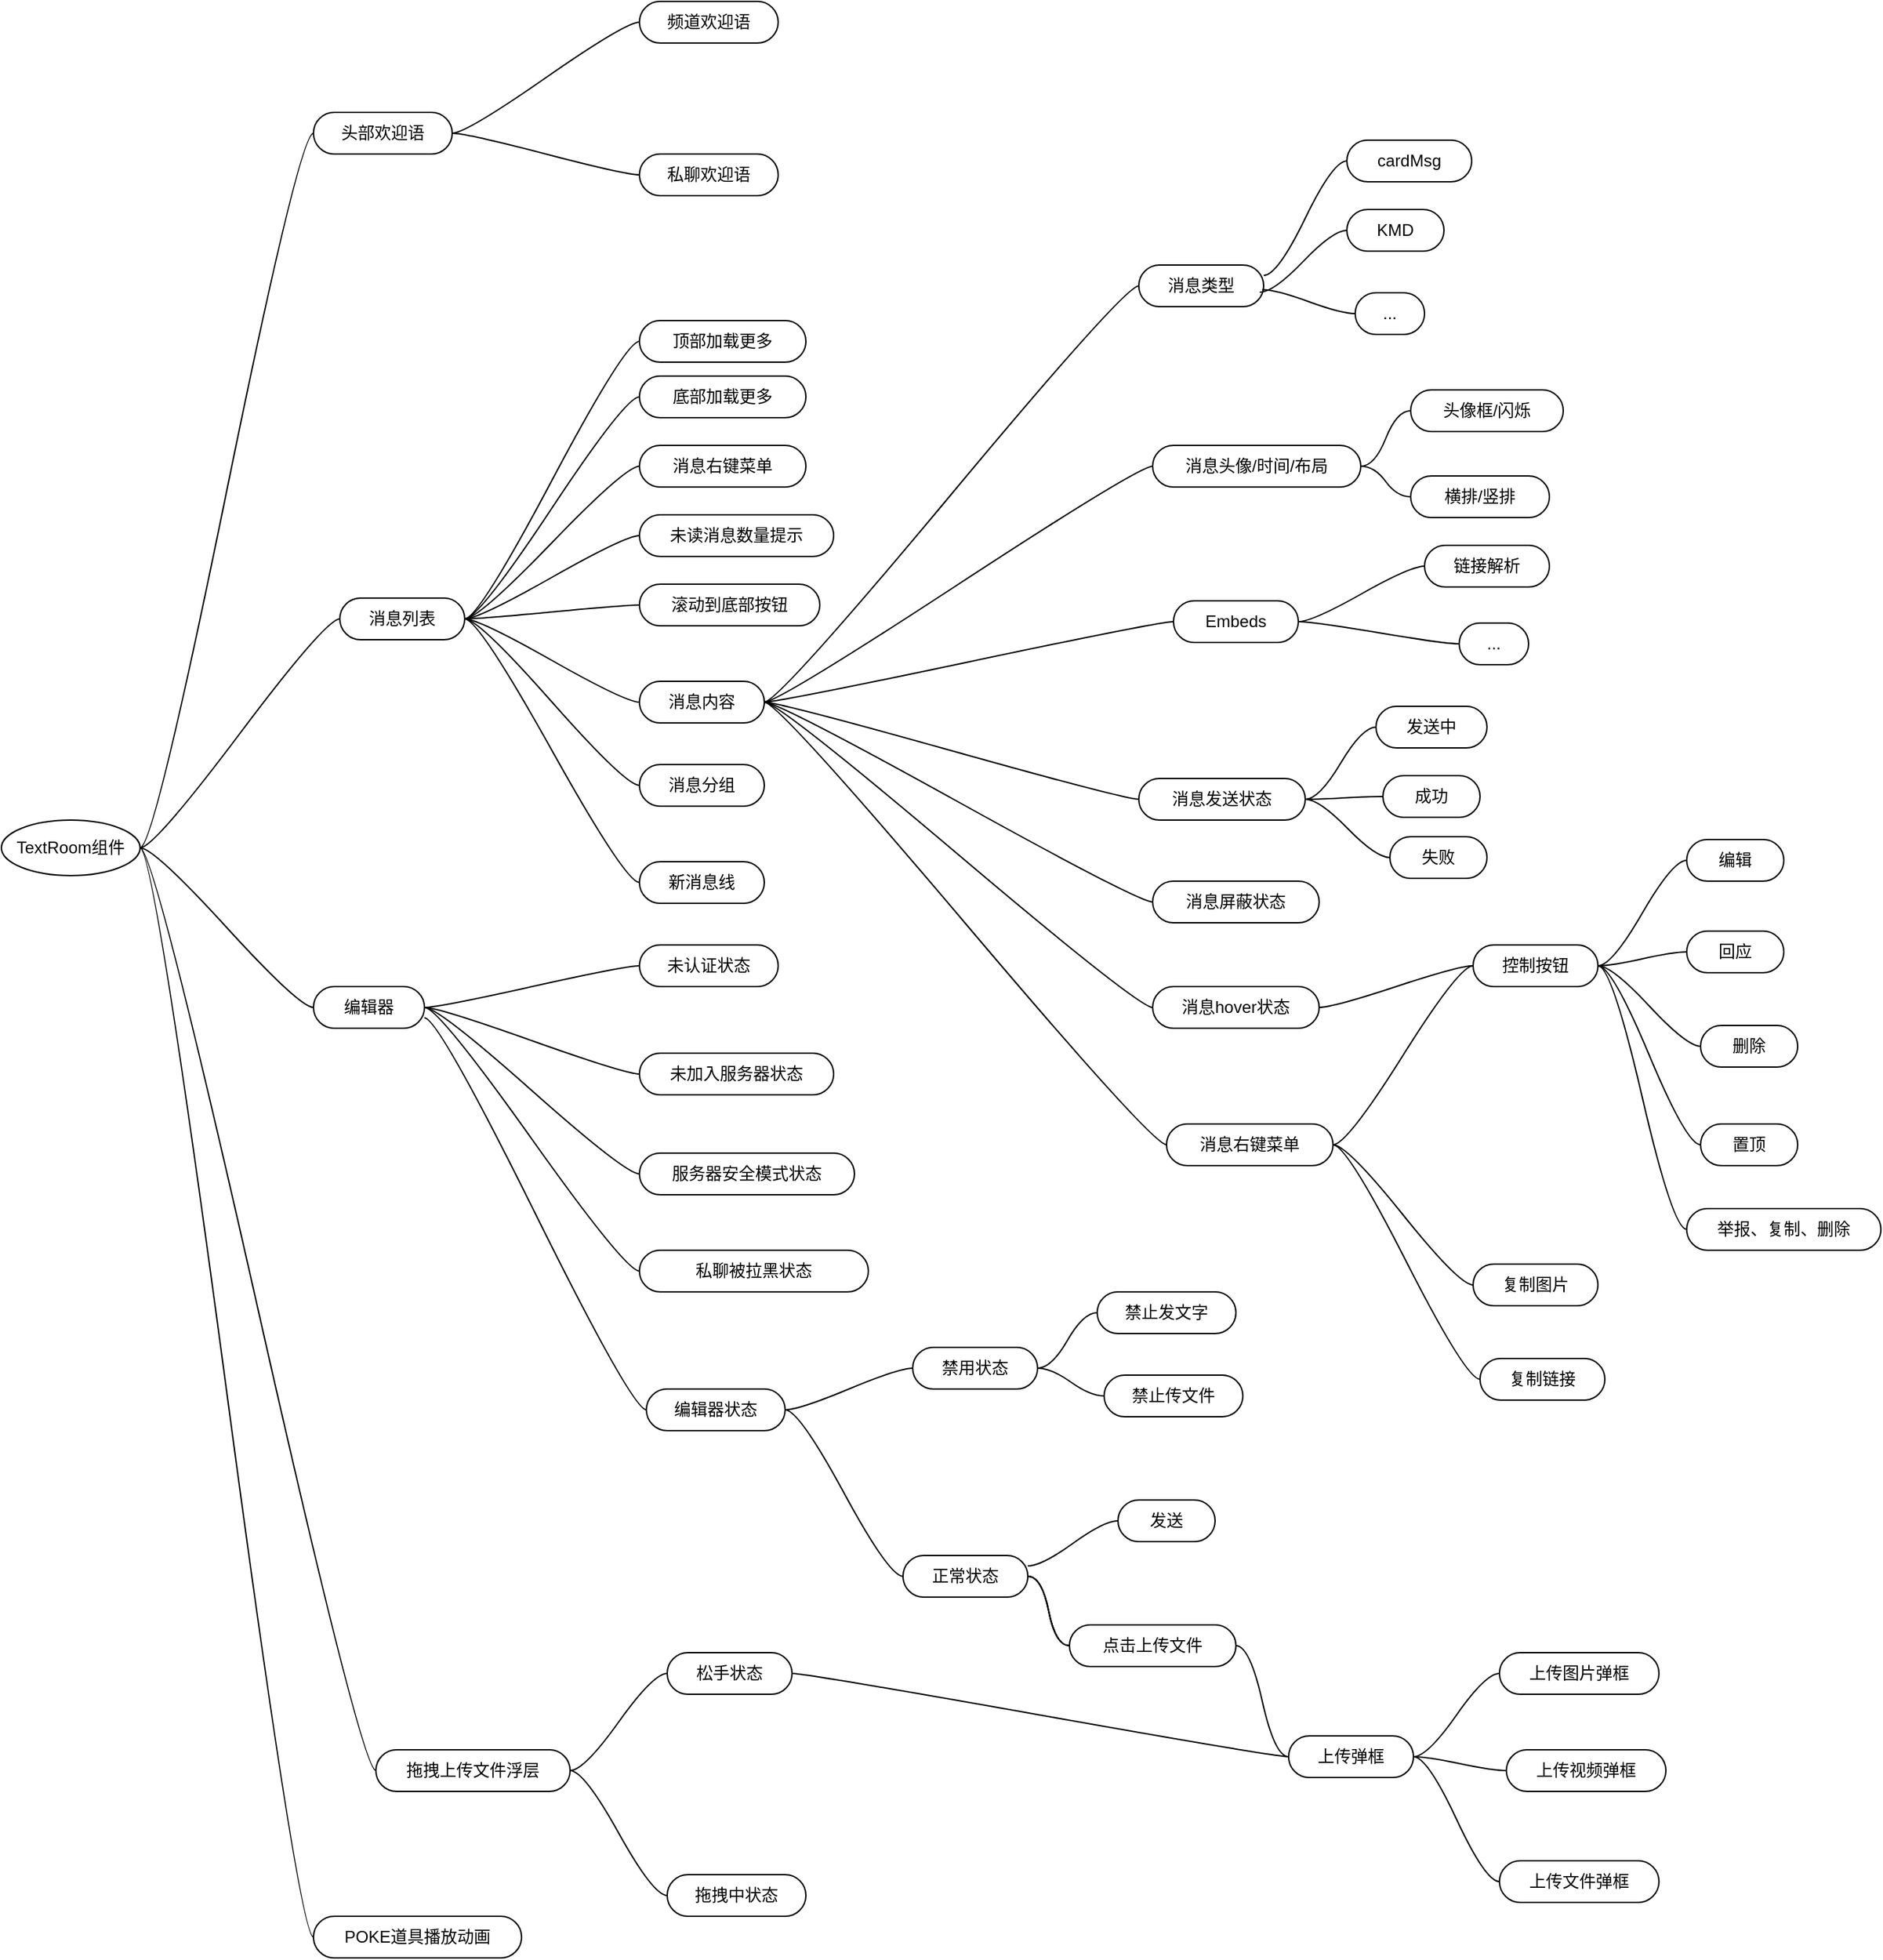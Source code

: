 <mxfile version="24.0.4" type="github">
  <diagram name="第 1 页" id="Pq2qe5ZXNrjBSunqA_Ei">
    <mxGraphModel dx="1509" dy="-384" grid="1" gridSize="10" guides="1" tooltips="1" connect="1" arrows="1" fold="1" page="1" pageScale="1" pageWidth="827" pageHeight="1169" math="0" shadow="0">
      <root>
        <mxCell id="0" />
        <mxCell id="1" parent="0" />
        <mxCell id="Wo2Illc0mPIEC3RIEZ94-1" value="TextRoom组件" style="ellipse;whiteSpace=wrap;html=1;align=center;newEdgeStyle={&quot;edgeStyle&quot;:&quot;entityRelationEdgeStyle&quot;,&quot;startArrow&quot;:&quot;none&quot;,&quot;endArrow&quot;:&quot;none&quot;,&quot;segment&quot;:10,&quot;curved&quot;:1,&quot;sourcePerimeterSpacing&quot;:0,&quot;targetPerimeterSpacing&quot;:0};treeFolding=1;treeMoving=1;" vertex="1" parent="1">
          <mxGeometry x="170" y="2730" width="100" height="40" as="geometry" />
        </mxCell>
        <mxCell id="Wo2Illc0mPIEC3RIEZ94-2" value="头部欢迎语" style="whiteSpace=wrap;html=1;rounded=1;arcSize=50;align=center;verticalAlign=middle;strokeWidth=1;autosize=1;spacing=4;treeFolding=1;treeMoving=1;newEdgeStyle={&quot;edgeStyle&quot;:&quot;entityRelationEdgeStyle&quot;,&quot;startArrow&quot;:&quot;none&quot;,&quot;endArrow&quot;:&quot;none&quot;,&quot;segment&quot;:10,&quot;curved&quot;:1,&quot;sourcePerimeterSpacing&quot;:0,&quot;targetPerimeterSpacing&quot;:0};" vertex="1" parent="1">
          <mxGeometry x="395" y="2220" width="100" height="30" as="geometry" />
        </mxCell>
        <mxCell id="Wo2Illc0mPIEC3RIEZ94-3" value="" style="edgeStyle=entityRelationEdgeStyle;startArrow=none;endArrow=none;segment=10;curved=1;sourcePerimeterSpacing=0;targetPerimeterSpacing=0;rounded=0;exitX=1;exitY=0.5;exitDx=0;exitDy=0;" edge="1" parent="1" source="Wo2Illc0mPIEC3RIEZ94-1" target="Wo2Illc0mPIEC3RIEZ94-2">
          <mxGeometry relative="1" as="geometry">
            <mxPoint x="310" y="2662" as="sourcePoint" />
          </mxGeometry>
        </mxCell>
        <mxCell id="Wo2Illc0mPIEC3RIEZ94-4" value="消息列表" style="whiteSpace=wrap;html=1;rounded=1;arcSize=50;align=center;verticalAlign=middle;strokeWidth=1;autosize=1;spacing=4;treeFolding=1;treeMoving=1;newEdgeStyle={&quot;edgeStyle&quot;:&quot;entityRelationEdgeStyle&quot;,&quot;startArrow&quot;:&quot;none&quot;,&quot;endArrow&quot;:&quot;none&quot;,&quot;segment&quot;:10,&quot;curved&quot;:1,&quot;sourcePerimeterSpacing&quot;:0,&quot;targetPerimeterSpacing&quot;:0};" vertex="1" parent="1">
          <mxGeometry x="414" y="2570" width="90" height="30" as="geometry" />
        </mxCell>
        <mxCell id="Wo2Illc0mPIEC3RIEZ94-5" value="" style="edgeStyle=entityRelationEdgeStyle;startArrow=none;endArrow=none;segment=10;curved=1;sourcePerimeterSpacing=0;targetPerimeterSpacing=0;rounded=0;exitX=1;exitY=0.5;exitDx=0;exitDy=0;" edge="1" parent="1" source="Wo2Illc0mPIEC3RIEZ94-1" target="Wo2Illc0mPIEC3RIEZ94-4">
          <mxGeometry relative="1" as="geometry">
            <mxPoint x="314" y="2740" as="sourcePoint" />
          </mxGeometry>
        </mxCell>
        <mxCell id="Wo2Illc0mPIEC3RIEZ94-6" value="编辑器" style="whiteSpace=wrap;html=1;rounded=1;arcSize=50;align=center;verticalAlign=middle;strokeWidth=1;autosize=1;spacing=4;treeFolding=1;treeMoving=1;newEdgeStyle={&quot;edgeStyle&quot;:&quot;entityRelationEdgeStyle&quot;,&quot;startArrow&quot;:&quot;none&quot;,&quot;endArrow&quot;:&quot;none&quot;,&quot;segment&quot;:10,&quot;curved&quot;:1,&quot;sourcePerimeterSpacing&quot;:0,&quot;targetPerimeterSpacing&quot;:0};" vertex="1" parent="1">
          <mxGeometry x="395" y="2850" width="80" height="30" as="geometry" />
        </mxCell>
        <mxCell id="Wo2Illc0mPIEC3RIEZ94-7" value="" style="edgeStyle=entityRelationEdgeStyle;startArrow=none;endArrow=none;segment=10;curved=1;sourcePerimeterSpacing=0;targetPerimeterSpacing=0;rounded=0;exitX=1;exitY=0.5;exitDx=0;exitDy=0;" edge="1" parent="1" source="Wo2Illc0mPIEC3RIEZ94-1" target="Wo2Illc0mPIEC3RIEZ94-6">
          <mxGeometry relative="1" as="geometry">
            <mxPoint x="334" y="2830" as="sourcePoint" />
          </mxGeometry>
        </mxCell>
        <mxCell id="Wo2Illc0mPIEC3RIEZ94-122" style="edgeStyle=entityRelationEdgeStyle;rounded=0;orthogonalLoop=1;jettySize=auto;html=1;startArrow=none;endArrow=none;segment=10;curved=1;sourcePerimeterSpacing=0;targetPerimeterSpacing=0;exitX=1;exitY=0.5;exitDx=0;exitDy=0;entryX=0;entryY=0.5;entryDx=0;entryDy=0;" edge="1" parent="1" source="Wo2Illc0mPIEC3RIEZ94-8" target="Wo2Illc0mPIEC3RIEZ94-121">
          <mxGeometry relative="1" as="geometry" />
        </mxCell>
        <mxCell id="Wo2Illc0mPIEC3RIEZ94-8" value="拖拽上传文件浮层" style="whiteSpace=wrap;html=1;rounded=1;arcSize=50;align=center;verticalAlign=middle;strokeWidth=1;autosize=1;spacing=4;treeFolding=1;treeMoving=1;newEdgeStyle={&quot;edgeStyle&quot;:&quot;entityRelationEdgeStyle&quot;,&quot;startArrow&quot;:&quot;none&quot;,&quot;endArrow&quot;:&quot;none&quot;,&quot;segment&quot;:10,&quot;curved&quot;:1,&quot;sourcePerimeterSpacing&quot;:0,&quot;targetPerimeterSpacing&quot;:0};" vertex="1" parent="1">
          <mxGeometry x="440" y="3400" width="140" height="30" as="geometry" />
        </mxCell>
        <mxCell id="Wo2Illc0mPIEC3RIEZ94-9" value="" style="edgeStyle=entityRelationEdgeStyle;startArrow=none;endArrow=none;segment=10;curved=1;sourcePerimeterSpacing=0;targetPerimeterSpacing=0;rounded=0;exitX=1;exitY=0.5;exitDx=0;exitDy=0;" edge="1" parent="1" source="Wo2Illc0mPIEC3RIEZ94-1" target="Wo2Illc0mPIEC3RIEZ94-8">
          <mxGeometry relative="1" as="geometry">
            <mxPoint x="340" y="2910" as="sourcePoint" />
          </mxGeometry>
        </mxCell>
        <mxCell id="Wo2Illc0mPIEC3RIEZ94-10" value="POKE道具播放动画" style="whiteSpace=wrap;html=1;rounded=1;arcSize=50;align=center;verticalAlign=middle;strokeWidth=1;autosize=1;spacing=4;treeFolding=1;treeMoving=1;newEdgeStyle={&quot;edgeStyle&quot;:&quot;entityRelationEdgeStyle&quot;,&quot;startArrow&quot;:&quot;none&quot;,&quot;endArrow&quot;:&quot;none&quot;,&quot;segment&quot;:10,&quot;curved&quot;:1,&quot;sourcePerimeterSpacing&quot;:0,&quot;targetPerimeterSpacing&quot;:0};" vertex="1" parent="1">
          <mxGeometry x="395" y="3520" width="150" height="30" as="geometry" />
        </mxCell>
        <mxCell id="Wo2Illc0mPIEC3RIEZ94-11" value="" style="edgeStyle=entityRelationEdgeStyle;startArrow=none;endArrow=none;segment=10;curved=1;sourcePerimeterSpacing=0;targetPerimeterSpacing=0;rounded=0;exitX=1;exitY=0.5;exitDx=0;exitDy=0;" edge="1" parent="1" source="Wo2Illc0mPIEC3RIEZ94-1" target="Wo2Illc0mPIEC3RIEZ94-10">
          <mxGeometry relative="1" as="geometry">
            <mxPoint x="314" y="2993" as="sourcePoint" />
          </mxGeometry>
        </mxCell>
        <mxCell id="Wo2Illc0mPIEC3RIEZ94-14" value="频道欢迎语" style="whiteSpace=wrap;html=1;rounded=1;arcSize=50;align=center;verticalAlign=middle;strokeWidth=1;autosize=1;spacing=4;treeFolding=1;treeMoving=1;newEdgeStyle={&quot;edgeStyle&quot;:&quot;entityRelationEdgeStyle&quot;,&quot;startArrow&quot;:&quot;none&quot;,&quot;endArrow&quot;:&quot;none&quot;,&quot;segment&quot;:10,&quot;curved&quot;:1,&quot;sourcePerimeterSpacing&quot;:0,&quot;targetPerimeterSpacing&quot;:0};" vertex="1" parent="1">
          <mxGeometry x="630" y="2140" width="100" height="30" as="geometry" />
        </mxCell>
        <mxCell id="Wo2Illc0mPIEC3RIEZ94-15" value="" style="edgeStyle=entityRelationEdgeStyle;startArrow=none;endArrow=none;segment=10;curved=1;sourcePerimeterSpacing=0;targetPerimeterSpacing=0;rounded=0;exitX=1;exitY=0.5;exitDx=0;exitDy=0;" edge="1" target="Wo2Illc0mPIEC3RIEZ94-14" parent="1" source="Wo2Illc0mPIEC3RIEZ94-2">
          <mxGeometry relative="1" as="geometry">
            <mxPoint x="480" y="2500" as="sourcePoint" />
          </mxGeometry>
        </mxCell>
        <mxCell id="Wo2Illc0mPIEC3RIEZ94-16" value="私聊欢迎语" style="whiteSpace=wrap;html=1;rounded=1;arcSize=50;align=center;verticalAlign=middle;strokeWidth=1;autosize=1;spacing=4;treeFolding=1;treeMoving=1;newEdgeStyle={&quot;edgeStyle&quot;:&quot;entityRelationEdgeStyle&quot;,&quot;startArrow&quot;:&quot;none&quot;,&quot;endArrow&quot;:&quot;none&quot;,&quot;segment&quot;:10,&quot;curved&quot;:1,&quot;sourcePerimeterSpacing&quot;:0,&quot;targetPerimeterSpacing&quot;:0};" vertex="1" parent="1">
          <mxGeometry x="630" y="2250" width="100" height="30" as="geometry" />
        </mxCell>
        <mxCell id="Wo2Illc0mPIEC3RIEZ94-17" value="" style="edgeStyle=entityRelationEdgeStyle;startArrow=none;endArrow=none;segment=10;curved=1;sourcePerimeterSpacing=0;targetPerimeterSpacing=0;rounded=0;exitX=1;exitY=0.5;exitDx=0;exitDy=0;" edge="1" target="Wo2Illc0mPIEC3RIEZ94-16" parent="1" source="Wo2Illc0mPIEC3RIEZ94-2">
          <mxGeometry relative="1" as="geometry">
            <mxPoint x="480" y="2520" as="sourcePoint" />
            <Array as="points">
              <mxPoint x="480" y="2520" />
            </Array>
          </mxGeometry>
        </mxCell>
        <mxCell id="Wo2Illc0mPIEC3RIEZ94-18" value="未认证状态" style="whiteSpace=wrap;html=1;rounded=1;arcSize=50;align=center;verticalAlign=middle;strokeWidth=1;autosize=1;spacing=4;treeFolding=1;treeMoving=1;newEdgeStyle={&quot;edgeStyle&quot;:&quot;entityRelationEdgeStyle&quot;,&quot;startArrow&quot;:&quot;none&quot;,&quot;endArrow&quot;:&quot;none&quot;,&quot;segment&quot;:10,&quot;curved&quot;:1,&quot;sourcePerimeterSpacing&quot;:0,&quot;targetPerimeterSpacing&quot;:0};" vertex="1" parent="1">
          <mxGeometry x="630" y="2820" width="100" height="30" as="geometry" />
        </mxCell>
        <mxCell id="Wo2Illc0mPIEC3RIEZ94-19" value="" style="edgeStyle=entityRelationEdgeStyle;startArrow=none;endArrow=none;segment=10;curved=1;sourcePerimeterSpacing=0;targetPerimeterSpacing=0;rounded=0;exitX=1;exitY=0.5;exitDx=0;exitDy=0;" edge="1" target="Wo2Illc0mPIEC3RIEZ94-18" parent="1" source="Wo2Illc0mPIEC3RIEZ94-6">
          <mxGeometry relative="1" as="geometry">
            <mxPoint x="490" y="2810" as="sourcePoint" />
          </mxGeometry>
        </mxCell>
        <mxCell id="Wo2Illc0mPIEC3RIEZ94-20" value="未加入服务器状态" style="whiteSpace=wrap;html=1;rounded=1;arcSize=50;align=center;verticalAlign=middle;strokeWidth=1;autosize=1;spacing=4;treeFolding=1;treeMoving=1;newEdgeStyle={&quot;edgeStyle&quot;:&quot;entityRelationEdgeStyle&quot;,&quot;startArrow&quot;:&quot;none&quot;,&quot;endArrow&quot;:&quot;none&quot;,&quot;segment&quot;:10,&quot;curved&quot;:1,&quot;sourcePerimeterSpacing&quot;:0,&quot;targetPerimeterSpacing&quot;:0};" vertex="1" parent="1">
          <mxGeometry x="630" y="2898" width="140" height="30" as="geometry" />
        </mxCell>
        <mxCell id="Wo2Illc0mPIEC3RIEZ94-21" value="" style="edgeStyle=entityRelationEdgeStyle;startArrow=none;endArrow=none;segment=10;curved=1;sourcePerimeterSpacing=0;targetPerimeterSpacing=0;rounded=0;exitX=1;exitY=0.5;exitDx=0;exitDy=0;" edge="1" target="Wo2Illc0mPIEC3RIEZ94-20" parent="1" source="Wo2Illc0mPIEC3RIEZ94-6">
          <mxGeometry relative="1" as="geometry">
            <mxPoint x="490" y="2870" as="sourcePoint" />
          </mxGeometry>
        </mxCell>
        <mxCell id="Wo2Illc0mPIEC3RIEZ94-22" value="服务器安全模式状态" style="whiteSpace=wrap;html=1;rounded=1;arcSize=50;align=center;verticalAlign=middle;strokeWidth=1;autosize=1;spacing=4;treeFolding=1;treeMoving=1;newEdgeStyle={&quot;edgeStyle&quot;:&quot;entityRelationEdgeStyle&quot;,&quot;startArrow&quot;:&quot;none&quot;,&quot;endArrow&quot;:&quot;none&quot;,&quot;segment&quot;:10,&quot;curved&quot;:1,&quot;sourcePerimeterSpacing&quot;:0,&quot;targetPerimeterSpacing&quot;:0};" vertex="1" parent="1">
          <mxGeometry x="630" y="2970" width="155" height="30" as="geometry" />
        </mxCell>
        <mxCell id="Wo2Illc0mPIEC3RIEZ94-23" value="" style="edgeStyle=entityRelationEdgeStyle;startArrow=none;endArrow=none;segment=10;curved=1;sourcePerimeterSpacing=0;targetPerimeterSpacing=0;rounded=0;exitX=1;exitY=0.5;exitDx=0;exitDy=0;" edge="1" target="Wo2Illc0mPIEC3RIEZ94-22" parent="1" source="Wo2Illc0mPIEC3RIEZ94-6">
          <mxGeometry relative="1" as="geometry">
            <mxPoint x="470" y="2900" as="sourcePoint" />
          </mxGeometry>
        </mxCell>
        <mxCell id="Wo2Illc0mPIEC3RIEZ94-24" value="私聊被拉黑状态" style="whiteSpace=wrap;html=1;rounded=1;arcSize=50;align=center;verticalAlign=middle;strokeWidth=1;autosize=1;spacing=4;treeFolding=1;treeMoving=1;newEdgeStyle={&quot;edgeStyle&quot;:&quot;entityRelationEdgeStyle&quot;,&quot;startArrow&quot;:&quot;none&quot;,&quot;endArrow&quot;:&quot;none&quot;,&quot;segment&quot;:10,&quot;curved&quot;:1,&quot;sourcePerimeterSpacing&quot;:0,&quot;targetPerimeterSpacing&quot;:0};" vertex="1" parent="1">
          <mxGeometry x="630" y="3040" width="165" height="30" as="geometry" />
        </mxCell>
        <mxCell id="Wo2Illc0mPIEC3RIEZ94-25" value="" style="edgeStyle=entityRelationEdgeStyle;startArrow=none;endArrow=none;segment=10;curved=1;sourcePerimeterSpacing=0;targetPerimeterSpacing=0;rounded=0;exitX=1;exitY=0.5;exitDx=0;exitDy=0;" edge="1" target="Wo2Illc0mPIEC3RIEZ94-24" parent="1" source="Wo2Illc0mPIEC3RIEZ94-6">
          <mxGeometry relative="1" as="geometry">
            <mxPoint x="498" y="2900" as="sourcePoint" />
          </mxGeometry>
        </mxCell>
        <mxCell id="Wo2Illc0mPIEC3RIEZ94-26" value="编辑器状态" style="whiteSpace=wrap;html=1;rounded=1;arcSize=50;align=center;verticalAlign=middle;strokeWidth=1;autosize=1;spacing=4;treeFolding=1;treeMoving=1;newEdgeStyle={&quot;edgeStyle&quot;:&quot;entityRelationEdgeStyle&quot;,&quot;startArrow&quot;:&quot;none&quot;,&quot;endArrow&quot;:&quot;none&quot;,&quot;segment&quot;:10,&quot;curved&quot;:1,&quot;sourcePerimeterSpacing&quot;:0,&quot;targetPerimeterSpacing&quot;:0};" vertex="1" parent="1">
          <mxGeometry x="635" y="3140" width="100" height="30" as="geometry" />
        </mxCell>
        <mxCell id="Wo2Illc0mPIEC3RIEZ94-27" value="" style="edgeStyle=entityRelationEdgeStyle;startArrow=none;endArrow=none;segment=10;curved=1;sourcePerimeterSpacing=0;targetPerimeterSpacing=0;rounded=0;exitX=1;exitY=0.75;exitDx=0;exitDy=0;" edge="1" target="Wo2Illc0mPIEC3RIEZ94-26" parent="1" source="Wo2Illc0mPIEC3RIEZ94-6">
          <mxGeometry relative="1" as="geometry">
            <mxPoint x="480" y="3040" as="sourcePoint" />
          </mxGeometry>
        </mxCell>
        <mxCell id="Wo2Illc0mPIEC3RIEZ94-28" value="禁止发文字" style="whiteSpace=wrap;html=1;rounded=1;arcSize=50;align=center;verticalAlign=middle;strokeWidth=1;autosize=1;spacing=4;treeFolding=1;treeMoving=1;newEdgeStyle={&quot;edgeStyle&quot;:&quot;entityRelationEdgeStyle&quot;,&quot;startArrow&quot;:&quot;none&quot;,&quot;endArrow&quot;:&quot;none&quot;,&quot;segment&quot;:10,&quot;curved&quot;:1,&quot;sourcePerimeterSpacing&quot;:0,&quot;targetPerimeterSpacing&quot;:0};" vertex="1" parent="1">
          <mxGeometry x="960" y="3070" width="100" height="30" as="geometry" />
        </mxCell>
        <mxCell id="Wo2Illc0mPIEC3RIEZ94-29" value="" style="edgeStyle=entityRelationEdgeStyle;startArrow=none;endArrow=none;segment=10;curved=1;sourcePerimeterSpacing=0;targetPerimeterSpacing=0;rounded=0;exitX=1;exitY=0.5;exitDx=0;exitDy=0;" edge="1" target="Wo2Illc0mPIEC3RIEZ94-28" parent="1" source="Wo2Illc0mPIEC3RIEZ94-63">
          <mxGeometry relative="1" as="geometry">
            <mxPoint x="670" y="3034" as="sourcePoint" />
          </mxGeometry>
        </mxCell>
        <mxCell id="Wo2Illc0mPIEC3RIEZ94-30" value="禁止传文件" style="whiteSpace=wrap;html=1;rounded=1;arcSize=50;align=center;verticalAlign=middle;strokeWidth=1;autosize=1;spacing=4;treeFolding=1;treeMoving=1;newEdgeStyle={&quot;edgeStyle&quot;:&quot;entityRelationEdgeStyle&quot;,&quot;startArrow&quot;:&quot;none&quot;,&quot;endArrow&quot;:&quot;none&quot;,&quot;segment&quot;:10,&quot;curved&quot;:1,&quot;sourcePerimeterSpacing&quot;:0,&quot;targetPerimeterSpacing&quot;:0};" vertex="1" parent="1">
          <mxGeometry x="965" y="3130" width="100" height="30" as="geometry" />
        </mxCell>
        <mxCell id="Wo2Illc0mPIEC3RIEZ94-31" value="" style="edgeStyle=entityRelationEdgeStyle;startArrow=none;endArrow=none;segment=10;curved=1;sourcePerimeterSpacing=0;targetPerimeterSpacing=0;rounded=0;exitX=1;exitY=0.5;exitDx=0;exitDy=0;" edge="1" target="Wo2Illc0mPIEC3RIEZ94-30" parent="1" source="Wo2Illc0mPIEC3RIEZ94-63">
          <mxGeometry relative="1" as="geometry">
            <mxPoint x="660" y="3090" as="sourcePoint" />
          </mxGeometry>
        </mxCell>
        <mxCell id="Wo2Illc0mPIEC3RIEZ94-32" value="顶部加载更多" style="whiteSpace=wrap;html=1;rounded=1;arcSize=50;align=center;verticalAlign=middle;strokeWidth=1;autosize=1;spacing=4;treeFolding=1;treeMoving=1;newEdgeStyle={&quot;edgeStyle&quot;:&quot;entityRelationEdgeStyle&quot;,&quot;startArrow&quot;:&quot;none&quot;,&quot;endArrow&quot;:&quot;none&quot;,&quot;segment&quot;:10,&quot;curved&quot;:1,&quot;sourcePerimeterSpacing&quot;:0,&quot;targetPerimeterSpacing&quot;:0};" vertex="1" parent="1">
          <mxGeometry x="630" y="2370" width="120" height="30" as="geometry" />
        </mxCell>
        <mxCell id="Wo2Illc0mPIEC3RIEZ94-33" value="" style="edgeStyle=entityRelationEdgeStyle;startArrow=none;endArrow=none;segment=10;curved=1;sourcePerimeterSpacing=0;targetPerimeterSpacing=0;rounded=0;exitX=1;exitY=0.5;exitDx=0;exitDy=0;" edge="1" target="Wo2Illc0mPIEC3RIEZ94-32" parent="1" source="Wo2Illc0mPIEC3RIEZ94-4">
          <mxGeometry relative="1" as="geometry">
            <mxPoint x="620" y="2450" as="sourcePoint" />
          </mxGeometry>
        </mxCell>
        <mxCell id="Wo2Illc0mPIEC3RIEZ94-34" value="底部加载更多" style="whiteSpace=wrap;html=1;rounded=1;arcSize=50;align=center;verticalAlign=middle;strokeWidth=1;autosize=1;spacing=4;treeFolding=1;treeMoving=1;newEdgeStyle={&quot;edgeStyle&quot;:&quot;entityRelationEdgeStyle&quot;,&quot;startArrow&quot;:&quot;none&quot;,&quot;endArrow&quot;:&quot;none&quot;,&quot;segment&quot;:10,&quot;curved&quot;:1,&quot;sourcePerimeterSpacing&quot;:0,&quot;targetPerimeterSpacing&quot;:0};" vertex="1" parent="1">
          <mxGeometry x="630" y="2410" width="120" height="30" as="geometry" />
        </mxCell>
        <mxCell id="Wo2Illc0mPIEC3RIEZ94-35" value="" style="edgeStyle=entityRelationEdgeStyle;startArrow=none;endArrow=none;segment=10;curved=1;sourcePerimeterSpacing=0;targetPerimeterSpacing=0;rounded=0;exitX=1;exitY=0.5;exitDx=0;exitDy=0;" edge="1" target="Wo2Illc0mPIEC3RIEZ94-34" parent="1" source="Wo2Illc0mPIEC3RIEZ94-4">
          <mxGeometry relative="1" as="geometry">
            <mxPoint x="510" y="2580" as="sourcePoint" />
          </mxGeometry>
        </mxCell>
        <mxCell id="Wo2Illc0mPIEC3RIEZ94-36" value="拖拽中状态" style="whiteSpace=wrap;html=1;rounded=1;arcSize=50;align=center;verticalAlign=middle;strokeWidth=1;autosize=1;spacing=4;treeFolding=1;treeMoving=1;newEdgeStyle={&quot;edgeStyle&quot;:&quot;entityRelationEdgeStyle&quot;,&quot;startArrow&quot;:&quot;none&quot;,&quot;endArrow&quot;:&quot;none&quot;,&quot;segment&quot;:10,&quot;curved&quot;:1,&quot;sourcePerimeterSpacing&quot;:0,&quot;targetPerimeterSpacing&quot;:0};" vertex="1" parent="1">
          <mxGeometry x="650" y="3490" width="100" height="30" as="geometry" />
        </mxCell>
        <mxCell id="Wo2Illc0mPIEC3RIEZ94-37" value="" style="edgeStyle=entityRelationEdgeStyle;startArrow=none;endArrow=none;segment=10;curved=1;sourcePerimeterSpacing=0;targetPerimeterSpacing=0;rounded=0;exitX=1;exitY=0.5;exitDx=0;exitDy=0;" edge="1" target="Wo2Illc0mPIEC3RIEZ94-36" parent="1" source="Wo2Illc0mPIEC3RIEZ94-8">
          <mxGeometry relative="1" as="geometry">
            <mxPoint x="540" y="3270" as="sourcePoint" />
          </mxGeometry>
        </mxCell>
        <mxCell id="Wo2Illc0mPIEC3RIEZ94-117" style="edgeStyle=entityRelationEdgeStyle;rounded=0;orthogonalLoop=1;jettySize=auto;html=1;startArrow=none;endArrow=none;segment=10;curved=1;sourcePerimeterSpacing=0;targetPerimeterSpacing=0;exitX=1;exitY=0.5;exitDx=0;exitDy=0;entryX=0;entryY=0.5;entryDx=0;entryDy=0;" edge="1" parent="1" source="Wo2Illc0mPIEC3RIEZ94-38" target="Wo2Illc0mPIEC3RIEZ94-114">
          <mxGeometry relative="1" as="geometry" />
        </mxCell>
        <mxCell id="Wo2Illc0mPIEC3RIEZ94-118" style="edgeStyle=entityRelationEdgeStyle;rounded=0;orthogonalLoop=1;jettySize=auto;html=1;startArrow=none;endArrow=none;segment=10;curved=1;sourcePerimeterSpacing=0;targetPerimeterSpacing=0;exitX=1;exitY=0.5;exitDx=0;exitDy=0;entryX=0;entryY=0.5;entryDx=0;entryDy=0;" edge="1" parent="1" source="Wo2Illc0mPIEC3RIEZ94-38" target="Wo2Illc0mPIEC3RIEZ94-115">
          <mxGeometry relative="1" as="geometry" />
        </mxCell>
        <mxCell id="Wo2Illc0mPIEC3RIEZ94-119" style="edgeStyle=entityRelationEdgeStyle;rounded=0;orthogonalLoop=1;jettySize=auto;html=1;startArrow=none;endArrow=none;segment=10;curved=1;sourcePerimeterSpacing=0;targetPerimeterSpacing=0;exitX=1;exitY=0.5;exitDx=0;exitDy=0;entryX=0;entryY=0.5;entryDx=0;entryDy=0;" edge="1" parent="1" source="Wo2Illc0mPIEC3RIEZ94-38" target="Wo2Illc0mPIEC3RIEZ94-116">
          <mxGeometry relative="1" as="geometry" />
        </mxCell>
        <mxCell id="Wo2Illc0mPIEC3RIEZ94-38" value="上传弹框" style="whiteSpace=wrap;html=1;rounded=1;arcSize=50;align=center;verticalAlign=middle;strokeWidth=1;autosize=1;spacing=4;treeFolding=1;treeMoving=1;newEdgeStyle={&quot;edgeStyle&quot;:&quot;entityRelationEdgeStyle&quot;,&quot;startArrow&quot;:&quot;none&quot;,&quot;endArrow&quot;:&quot;none&quot;,&quot;segment&quot;:10,&quot;curved&quot;:1,&quot;sourcePerimeterSpacing&quot;:0,&quot;targetPerimeterSpacing&quot;:0};" vertex="1" parent="1">
          <mxGeometry x="1098" y="3390" width="90" height="30" as="geometry" />
        </mxCell>
        <mxCell id="Wo2Illc0mPIEC3RIEZ94-44" value="消息右键菜单" style="whiteSpace=wrap;html=1;rounded=1;arcSize=50;align=center;verticalAlign=middle;strokeWidth=1;autosize=1;spacing=4;treeFolding=1;treeMoving=1;newEdgeStyle={&quot;edgeStyle&quot;:&quot;entityRelationEdgeStyle&quot;,&quot;startArrow&quot;:&quot;none&quot;,&quot;endArrow&quot;:&quot;none&quot;,&quot;segment&quot;:10,&quot;curved&quot;:1,&quot;sourcePerimeterSpacing&quot;:0,&quot;targetPerimeterSpacing&quot;:0};" vertex="1" parent="1">
          <mxGeometry x="630" y="2460" width="120" height="30" as="geometry" />
        </mxCell>
        <mxCell id="Wo2Illc0mPIEC3RIEZ94-45" value="" style="edgeStyle=entityRelationEdgeStyle;startArrow=none;endArrow=none;segment=10;curved=1;sourcePerimeterSpacing=0;targetPerimeterSpacing=0;rounded=0;exitX=1;exitY=0.5;exitDx=0;exitDy=0;" edge="1" target="Wo2Illc0mPIEC3RIEZ94-44" parent="1" source="Wo2Illc0mPIEC3RIEZ94-4">
          <mxGeometry relative="1" as="geometry">
            <mxPoint x="610" y="2610" as="sourcePoint" />
          </mxGeometry>
        </mxCell>
        <mxCell id="Wo2Illc0mPIEC3RIEZ94-46" value="未读消息数量提示" style="whiteSpace=wrap;html=1;rounded=1;arcSize=50;align=center;verticalAlign=middle;strokeWidth=1;autosize=1;spacing=4;treeFolding=1;treeMoving=1;newEdgeStyle={&quot;edgeStyle&quot;:&quot;entityRelationEdgeStyle&quot;,&quot;startArrow&quot;:&quot;none&quot;,&quot;endArrow&quot;:&quot;none&quot;,&quot;segment&quot;:10,&quot;curved&quot;:1,&quot;sourcePerimeterSpacing&quot;:0,&quot;targetPerimeterSpacing&quot;:0};" vertex="1" parent="1">
          <mxGeometry x="630" y="2510" width="140" height="30" as="geometry" />
        </mxCell>
        <mxCell id="Wo2Illc0mPIEC3RIEZ94-47" value="" style="edgeStyle=entityRelationEdgeStyle;startArrow=none;endArrow=none;segment=10;curved=1;sourcePerimeterSpacing=0;targetPerimeterSpacing=0;rounded=0;exitX=1;exitY=0.5;exitDx=0;exitDy=0;" edge="1" target="Wo2Illc0mPIEC3RIEZ94-46" parent="1" source="Wo2Illc0mPIEC3RIEZ94-4">
          <mxGeometry relative="1" as="geometry">
            <mxPoint x="600" y="2562" as="sourcePoint" />
          </mxGeometry>
        </mxCell>
        <mxCell id="Wo2Illc0mPIEC3RIEZ94-48" value="滚动到底部按钮" style="whiteSpace=wrap;html=1;rounded=1;arcSize=50;align=center;verticalAlign=middle;strokeWidth=1;autosize=1;spacing=4;treeFolding=1;treeMoving=1;newEdgeStyle={&quot;edgeStyle&quot;:&quot;entityRelationEdgeStyle&quot;,&quot;startArrow&quot;:&quot;none&quot;,&quot;endArrow&quot;:&quot;none&quot;,&quot;segment&quot;:10,&quot;curved&quot;:1,&quot;sourcePerimeterSpacing&quot;:0,&quot;targetPerimeterSpacing&quot;:0};" vertex="1" parent="1">
          <mxGeometry x="630" y="2560" width="130" height="30" as="geometry" />
        </mxCell>
        <mxCell id="Wo2Illc0mPIEC3RIEZ94-49" value="" style="edgeStyle=entityRelationEdgeStyle;startArrow=none;endArrow=none;segment=10;curved=1;sourcePerimeterSpacing=0;targetPerimeterSpacing=0;rounded=0;exitX=1;exitY=0.5;exitDx=0;exitDy=0;" edge="1" target="Wo2Illc0mPIEC3RIEZ94-48" parent="1" source="Wo2Illc0mPIEC3RIEZ94-4">
          <mxGeometry relative="1" as="geometry">
            <mxPoint x="610" y="2614" as="sourcePoint" />
          </mxGeometry>
        </mxCell>
        <mxCell id="Wo2Illc0mPIEC3RIEZ94-50" value="消息内容" style="whiteSpace=wrap;html=1;rounded=1;arcSize=50;align=center;verticalAlign=middle;strokeWidth=1;autosize=1;spacing=4;treeFolding=1;treeMoving=1;newEdgeStyle={&quot;edgeStyle&quot;:&quot;entityRelationEdgeStyle&quot;,&quot;startArrow&quot;:&quot;none&quot;,&quot;endArrow&quot;:&quot;none&quot;,&quot;segment&quot;:10,&quot;curved&quot;:1,&quot;sourcePerimeterSpacing&quot;:0,&quot;targetPerimeterSpacing&quot;:0};" vertex="1" parent="1">
          <mxGeometry x="630" y="2630" width="90" height="30" as="geometry" />
        </mxCell>
        <mxCell id="Wo2Illc0mPIEC3RIEZ94-51" value="" style="edgeStyle=entityRelationEdgeStyle;startArrow=none;endArrow=none;segment=10;curved=1;sourcePerimeterSpacing=0;targetPerimeterSpacing=0;rounded=0;exitX=1;exitY=0.5;exitDx=0;exitDy=0;" edge="1" target="Wo2Illc0mPIEC3RIEZ94-50" parent="1" source="Wo2Illc0mPIEC3RIEZ94-4">
          <mxGeometry relative="1" as="geometry">
            <mxPoint x="810" y="2584" as="sourcePoint" />
          </mxGeometry>
        </mxCell>
        <mxCell id="Wo2Illc0mPIEC3RIEZ94-52" value="消息头像/时间/布局" style="whiteSpace=wrap;html=1;rounded=1;arcSize=50;align=center;verticalAlign=middle;strokeWidth=1;autosize=1;spacing=4;treeFolding=1;treeMoving=1;newEdgeStyle={&quot;edgeStyle&quot;:&quot;entityRelationEdgeStyle&quot;,&quot;startArrow&quot;:&quot;none&quot;,&quot;endArrow&quot;:&quot;none&quot;,&quot;segment&quot;:10,&quot;curved&quot;:1,&quot;sourcePerimeterSpacing&quot;:0,&quot;targetPerimeterSpacing&quot;:0};" vertex="1" parent="1">
          <mxGeometry x="1000" y="2460" width="150" height="30" as="geometry" />
        </mxCell>
        <mxCell id="Wo2Illc0mPIEC3RIEZ94-53" value="" style="edgeStyle=entityRelationEdgeStyle;startArrow=none;endArrow=none;segment=10;curved=1;sourcePerimeterSpacing=0;targetPerimeterSpacing=0;rounded=0;exitX=1;exitY=0.5;exitDx=0;exitDy=0;" edge="1" target="Wo2Illc0mPIEC3RIEZ94-52" parent="1" source="Wo2Illc0mPIEC3RIEZ94-50">
          <mxGeometry relative="1" as="geometry">
            <mxPoint x="805" y="2650" as="sourcePoint" />
          </mxGeometry>
        </mxCell>
        <mxCell id="Wo2Illc0mPIEC3RIEZ94-54" value="消息hover状态" style="whiteSpace=wrap;html=1;rounded=1;arcSize=50;align=center;verticalAlign=middle;strokeWidth=1;autosize=1;spacing=4;treeFolding=1;treeMoving=1;newEdgeStyle={&quot;edgeStyle&quot;:&quot;entityRelationEdgeStyle&quot;,&quot;startArrow&quot;:&quot;none&quot;,&quot;endArrow&quot;:&quot;none&quot;,&quot;segment&quot;:10,&quot;curved&quot;:1,&quot;sourcePerimeterSpacing&quot;:0,&quot;targetPerimeterSpacing&quot;:0};" vertex="1" parent="1">
          <mxGeometry x="1000" y="2850" width="120" height="30" as="geometry" />
        </mxCell>
        <mxCell id="Wo2Illc0mPIEC3RIEZ94-55" value="" style="edgeStyle=entityRelationEdgeStyle;startArrow=none;endArrow=none;segment=10;curved=1;sourcePerimeterSpacing=0;targetPerimeterSpacing=0;rounded=0;exitX=1;exitY=0.5;exitDx=0;exitDy=0;" edge="1" target="Wo2Illc0mPIEC3RIEZ94-54" parent="1" source="Wo2Illc0mPIEC3RIEZ94-50">
          <mxGeometry relative="1" as="geometry">
            <mxPoint x="805" y="2720" as="sourcePoint" />
          </mxGeometry>
        </mxCell>
        <mxCell id="Wo2Illc0mPIEC3RIEZ94-56" value="消息分组" style="whiteSpace=wrap;html=1;rounded=1;arcSize=50;align=center;verticalAlign=middle;strokeWidth=1;autosize=1;spacing=4;treeFolding=1;treeMoving=1;newEdgeStyle={&quot;edgeStyle&quot;:&quot;entityRelationEdgeStyle&quot;,&quot;startArrow&quot;:&quot;none&quot;,&quot;endArrow&quot;:&quot;none&quot;,&quot;segment&quot;:10,&quot;curved&quot;:1,&quot;sourcePerimeterSpacing&quot;:0,&quot;targetPerimeterSpacing&quot;:0};" vertex="1" parent="1">
          <mxGeometry x="630" y="2690" width="90" height="30" as="geometry" />
        </mxCell>
        <mxCell id="Wo2Illc0mPIEC3RIEZ94-57" value="" style="edgeStyle=entityRelationEdgeStyle;startArrow=none;endArrow=none;segment=10;curved=1;sourcePerimeterSpacing=0;targetPerimeterSpacing=0;rounded=0;exitX=1;exitY=0.5;exitDx=0;exitDy=0;" edge="1" target="Wo2Illc0mPIEC3RIEZ94-56" parent="1" source="Wo2Illc0mPIEC3RIEZ94-4">
          <mxGeometry relative="1" as="geometry">
            <mxPoint x="800" y="2782" as="sourcePoint" />
          </mxGeometry>
        </mxCell>
        <mxCell id="Wo2Illc0mPIEC3RIEZ94-58" value="消息发送状态" style="whiteSpace=wrap;html=1;rounded=1;arcSize=50;align=center;verticalAlign=middle;strokeWidth=1;autosize=1;spacing=4;treeFolding=1;treeMoving=1;newEdgeStyle={&quot;edgeStyle&quot;:&quot;entityRelationEdgeStyle&quot;,&quot;startArrow&quot;:&quot;none&quot;,&quot;endArrow&quot;:&quot;none&quot;,&quot;segment&quot;:10,&quot;curved&quot;:1,&quot;sourcePerimeterSpacing&quot;:0,&quot;targetPerimeterSpacing&quot;:0};" vertex="1" parent="1">
          <mxGeometry x="990" y="2700" width="120" height="30" as="geometry" />
        </mxCell>
        <mxCell id="Wo2Illc0mPIEC3RIEZ94-59" value="" style="edgeStyle=entityRelationEdgeStyle;startArrow=none;endArrow=none;segment=10;curved=1;sourcePerimeterSpacing=0;targetPerimeterSpacing=0;rounded=0;exitX=1;exitY=0.5;exitDx=0;exitDy=0;" edge="1" target="Wo2Illc0mPIEC3RIEZ94-58" parent="1" source="Wo2Illc0mPIEC3RIEZ94-50">
          <mxGeometry relative="1" as="geometry">
            <mxPoint x="810" y="2850" as="sourcePoint" />
          </mxGeometry>
        </mxCell>
        <mxCell id="Wo2Illc0mPIEC3RIEZ94-60" value="消息屏蔽状态" style="whiteSpace=wrap;html=1;rounded=1;arcSize=50;align=center;verticalAlign=middle;strokeWidth=1;autosize=1;spacing=4;treeFolding=1;treeMoving=1;newEdgeStyle={&quot;edgeStyle&quot;:&quot;entityRelationEdgeStyle&quot;,&quot;startArrow&quot;:&quot;none&quot;,&quot;endArrow&quot;:&quot;none&quot;,&quot;segment&quot;:10,&quot;curved&quot;:1,&quot;sourcePerimeterSpacing&quot;:0,&quot;targetPerimeterSpacing&quot;:0};" vertex="1" parent="1">
          <mxGeometry x="1000" y="2774" width="120" height="30" as="geometry" />
        </mxCell>
        <mxCell id="Wo2Illc0mPIEC3RIEZ94-61" value="" style="edgeStyle=entityRelationEdgeStyle;startArrow=none;endArrow=none;segment=10;curved=1;sourcePerimeterSpacing=0;targetPerimeterSpacing=0;rounded=0;exitX=1;exitY=0.5;exitDx=0;exitDy=0;" edge="1" target="Wo2Illc0mPIEC3RIEZ94-60" parent="1" source="Wo2Illc0mPIEC3RIEZ94-50">
          <mxGeometry relative="1" as="geometry">
            <mxPoint x="805" y="2910" as="sourcePoint" />
          </mxGeometry>
        </mxCell>
        <mxCell id="Wo2Illc0mPIEC3RIEZ94-63" value="禁用状态" style="whiteSpace=wrap;html=1;rounded=1;arcSize=50;align=center;verticalAlign=middle;strokeWidth=1;autosize=1;spacing=4;treeFolding=1;treeMoving=1;newEdgeStyle={&quot;edgeStyle&quot;:&quot;entityRelationEdgeStyle&quot;,&quot;startArrow&quot;:&quot;none&quot;,&quot;endArrow&quot;:&quot;none&quot;,&quot;segment&quot;:10,&quot;curved&quot;:1,&quot;sourcePerimeterSpacing&quot;:0,&quot;targetPerimeterSpacing&quot;:0};" vertex="1" parent="1">
          <mxGeometry x="827" y="3110" width="90" height="30" as="geometry" />
        </mxCell>
        <mxCell id="Wo2Illc0mPIEC3RIEZ94-64" value="" style="edgeStyle=entityRelationEdgeStyle;startArrow=none;endArrow=none;segment=10;curved=1;sourcePerimeterSpacing=0;targetPerimeterSpacing=0;rounded=0;exitX=1;exitY=0.5;exitDx=0;exitDy=0;" edge="1" target="Wo2Illc0mPIEC3RIEZ94-63" parent="1" source="Wo2Illc0mPIEC3RIEZ94-26">
          <mxGeometry relative="1" as="geometry">
            <mxPoint x="650" y="3020" as="sourcePoint" />
          </mxGeometry>
        </mxCell>
        <mxCell id="Wo2Illc0mPIEC3RIEZ94-124" value="" style="edgeStyle=entityRelationEdgeStyle;rounded=0;orthogonalLoop=1;jettySize=auto;html=1;startArrow=none;endArrow=none;segment=10;curved=1;sourcePerimeterSpacing=0;targetPerimeterSpacing=0;" edge="1" parent="1" source="Wo2Illc0mPIEC3RIEZ94-65" target="Wo2Illc0mPIEC3RIEZ94-123">
          <mxGeometry relative="1" as="geometry" />
        </mxCell>
        <mxCell id="Wo2Illc0mPIEC3RIEZ94-128" value="" style="edgeStyle=entityRelationEdgeStyle;rounded=0;orthogonalLoop=1;jettySize=auto;html=1;startArrow=none;endArrow=none;segment=10;curved=1;sourcePerimeterSpacing=0;targetPerimeterSpacing=0;" edge="1" parent="1" source="Wo2Illc0mPIEC3RIEZ94-65" target="Wo2Illc0mPIEC3RIEZ94-123">
          <mxGeometry relative="1" as="geometry" />
        </mxCell>
        <mxCell id="Wo2Illc0mPIEC3RIEZ94-129" value="" style="edgeStyle=entityRelationEdgeStyle;rounded=0;orthogonalLoop=1;jettySize=auto;html=1;startArrow=none;endArrow=none;segment=10;curved=1;sourcePerimeterSpacing=0;targetPerimeterSpacing=0;" edge="1" parent="1" source="Wo2Illc0mPIEC3RIEZ94-65" target="Wo2Illc0mPIEC3RIEZ94-123">
          <mxGeometry relative="1" as="geometry" />
        </mxCell>
        <mxCell id="Wo2Illc0mPIEC3RIEZ94-65" value="正常状态" style="whiteSpace=wrap;html=1;rounded=1;arcSize=50;align=center;verticalAlign=middle;strokeWidth=1;autosize=1;spacing=4;treeFolding=1;treeMoving=1;newEdgeStyle={&quot;edgeStyle&quot;:&quot;entityRelationEdgeStyle&quot;,&quot;startArrow&quot;:&quot;none&quot;,&quot;endArrow&quot;:&quot;none&quot;,&quot;segment&quot;:10,&quot;curved&quot;:1,&quot;sourcePerimeterSpacing&quot;:0,&quot;targetPerimeterSpacing&quot;:0};" vertex="1" parent="1">
          <mxGeometry x="820" y="3260" width="90" height="30" as="geometry" />
        </mxCell>
        <mxCell id="Wo2Illc0mPIEC3RIEZ94-66" value="" style="edgeStyle=entityRelationEdgeStyle;startArrow=none;endArrow=none;segment=10;curved=1;sourcePerimeterSpacing=0;targetPerimeterSpacing=0;rounded=0;exitX=1;exitY=0.5;exitDx=0;exitDy=0;" edge="1" target="Wo2Illc0mPIEC3RIEZ94-65" parent="1" source="Wo2Illc0mPIEC3RIEZ94-26">
          <mxGeometry relative="1" as="geometry">
            <mxPoint x="787" y="3240" as="sourcePoint" />
          </mxGeometry>
        </mxCell>
        <mxCell id="Wo2Illc0mPIEC3RIEZ94-67" value="消息类型" style="whiteSpace=wrap;html=1;rounded=1;arcSize=50;align=center;verticalAlign=middle;strokeWidth=1;autosize=1;spacing=4;treeFolding=1;treeMoving=1;newEdgeStyle={&quot;edgeStyle&quot;:&quot;entityRelationEdgeStyle&quot;,&quot;startArrow&quot;:&quot;none&quot;,&quot;endArrow&quot;:&quot;none&quot;,&quot;segment&quot;:10,&quot;curved&quot;:1,&quot;sourcePerimeterSpacing&quot;:0,&quot;targetPerimeterSpacing&quot;:0};" vertex="1" parent="1">
          <mxGeometry x="990" y="2330" width="90" height="30" as="geometry" />
        </mxCell>
        <mxCell id="Wo2Illc0mPIEC3RIEZ94-68" value="" style="edgeStyle=entityRelationEdgeStyle;startArrow=none;endArrow=none;segment=10;curved=1;sourcePerimeterSpacing=0;targetPerimeterSpacing=0;rounded=0;exitX=1;exitY=0.5;exitDx=0;exitDy=0;" edge="1" target="Wo2Illc0mPIEC3RIEZ94-67" parent="1" source="Wo2Illc0mPIEC3RIEZ94-50">
          <mxGeometry relative="1" as="geometry">
            <mxPoint x="1200" y="2540" as="sourcePoint" />
          </mxGeometry>
        </mxCell>
        <mxCell id="Wo2Illc0mPIEC3RIEZ94-69" value="cardMsg" style="whiteSpace=wrap;html=1;rounded=1;arcSize=50;align=center;verticalAlign=middle;strokeWidth=1;autosize=1;spacing=4;treeFolding=1;treeMoving=1;newEdgeStyle={&quot;edgeStyle&quot;:&quot;entityRelationEdgeStyle&quot;,&quot;startArrow&quot;:&quot;none&quot;,&quot;endArrow&quot;:&quot;none&quot;,&quot;segment&quot;:10,&quot;curved&quot;:1,&quot;sourcePerimeterSpacing&quot;:0,&quot;targetPerimeterSpacing&quot;:0};" vertex="1" parent="1">
          <mxGeometry x="1140" y="2240" width="90" height="30" as="geometry" />
        </mxCell>
        <mxCell id="Wo2Illc0mPIEC3RIEZ94-70" value="" style="edgeStyle=entityRelationEdgeStyle;startArrow=none;endArrow=none;segment=10;curved=1;sourcePerimeterSpacing=0;targetPerimeterSpacing=0;rounded=0;exitX=1;exitY=0.25;exitDx=0;exitDy=0;" edge="1" target="Wo2Illc0mPIEC3RIEZ94-69" parent="1" source="Wo2Illc0mPIEC3RIEZ94-67">
          <mxGeometry relative="1" as="geometry">
            <mxPoint x="1205" y="2586" as="sourcePoint" />
          </mxGeometry>
        </mxCell>
        <mxCell id="Wo2Illc0mPIEC3RIEZ94-73" value="头像框/闪烁" style="whiteSpace=wrap;html=1;rounded=1;arcSize=50;align=center;verticalAlign=middle;strokeWidth=1;autosize=1;spacing=4;treeFolding=1;treeMoving=1;newEdgeStyle={&quot;edgeStyle&quot;:&quot;entityRelationEdgeStyle&quot;,&quot;startArrow&quot;:&quot;none&quot;,&quot;endArrow&quot;:&quot;none&quot;,&quot;segment&quot;:10,&quot;curved&quot;:1,&quot;sourcePerimeterSpacing&quot;:0,&quot;targetPerimeterSpacing&quot;:0};" vertex="1" parent="1">
          <mxGeometry x="1186" y="2420" width="110" height="30" as="geometry" />
        </mxCell>
        <mxCell id="Wo2Illc0mPIEC3RIEZ94-74" value="" style="edgeStyle=entityRelationEdgeStyle;startArrow=none;endArrow=none;segment=10;curved=1;sourcePerimeterSpacing=0;targetPerimeterSpacing=0;rounded=0;exitX=1;exitY=0.5;exitDx=0;exitDy=0;" edge="1" target="Wo2Illc0mPIEC3RIEZ94-73" parent="1" source="Wo2Illc0mPIEC3RIEZ94-52">
          <mxGeometry relative="1" as="geometry">
            <mxPoint x="930" y="2780" as="sourcePoint" />
          </mxGeometry>
        </mxCell>
        <mxCell id="Wo2Illc0mPIEC3RIEZ94-75" value="新消息线" style="whiteSpace=wrap;html=1;rounded=1;arcSize=50;align=center;verticalAlign=middle;strokeWidth=1;autosize=1;spacing=4;treeFolding=1;treeMoving=1;newEdgeStyle={&quot;edgeStyle&quot;:&quot;entityRelationEdgeStyle&quot;,&quot;startArrow&quot;:&quot;none&quot;,&quot;endArrow&quot;:&quot;none&quot;,&quot;segment&quot;:10,&quot;curved&quot;:1,&quot;sourcePerimeterSpacing&quot;:0,&quot;targetPerimeterSpacing&quot;:0};" vertex="1" parent="1">
          <mxGeometry x="630" y="2760" width="90" height="30" as="geometry" />
        </mxCell>
        <mxCell id="Wo2Illc0mPIEC3RIEZ94-76" value="" style="edgeStyle=entityRelationEdgeStyle;startArrow=none;endArrow=none;segment=10;curved=1;sourcePerimeterSpacing=0;targetPerimeterSpacing=0;rounded=0;exitX=1;exitY=0.5;exitDx=0;exitDy=0;" edge="1" target="Wo2Illc0mPIEC3RIEZ94-75" parent="1" source="Wo2Illc0mPIEC3RIEZ94-4">
          <mxGeometry relative="1" as="geometry">
            <mxPoint x="915" y="2680" as="sourcePoint" />
          </mxGeometry>
        </mxCell>
        <mxCell id="Wo2Illc0mPIEC3RIEZ94-78" style="edgeStyle=entityRelationEdgeStyle;rounded=0;orthogonalLoop=1;jettySize=auto;html=1;startArrow=none;endArrow=none;segment=10;curved=1;sourcePerimeterSpacing=0;targetPerimeterSpacing=0;exitX=0;exitY=0.5;exitDx=0;exitDy=0;entryX=0.969;entryY=0.654;entryDx=0;entryDy=0;entryPerimeter=0;" edge="1" parent="1" source="Wo2Illc0mPIEC3RIEZ94-77" target="Wo2Illc0mPIEC3RIEZ94-67">
          <mxGeometry relative="1" as="geometry" />
        </mxCell>
        <mxCell id="Wo2Illc0mPIEC3RIEZ94-77" value="KMD" style="whiteSpace=wrap;html=1;rounded=1;arcSize=50;align=center;verticalAlign=middle;strokeWidth=1;autosize=1;spacing=4;treeFolding=1;treeMoving=1;newEdgeStyle={&quot;edgeStyle&quot;:&quot;entityRelationEdgeStyle&quot;,&quot;startArrow&quot;:&quot;none&quot;,&quot;endArrow&quot;:&quot;none&quot;,&quot;segment&quot;:10,&quot;curved&quot;:1,&quot;sourcePerimeterSpacing&quot;:0,&quot;targetPerimeterSpacing&quot;:0};" vertex="1" parent="1">
          <mxGeometry x="1140" y="2290" width="70" height="30" as="geometry" />
        </mxCell>
        <mxCell id="Wo2Illc0mPIEC3RIEZ94-80" style="edgeStyle=entityRelationEdgeStyle;rounded=0;orthogonalLoop=1;jettySize=auto;html=1;startArrow=none;endArrow=none;segment=10;curved=1;sourcePerimeterSpacing=0;targetPerimeterSpacing=0;entryX=0.988;entryY=0.592;entryDx=0;entryDy=0;entryPerimeter=0;" edge="1" parent="1" source="Wo2Illc0mPIEC3RIEZ94-79" target="Wo2Illc0mPIEC3RIEZ94-67">
          <mxGeometry relative="1" as="geometry" />
        </mxCell>
        <mxCell id="Wo2Illc0mPIEC3RIEZ94-79" value="..." style="whiteSpace=wrap;html=1;rounded=1;arcSize=50;align=center;verticalAlign=middle;strokeWidth=1;autosize=1;spacing=4;treeFolding=1;treeMoving=1;newEdgeStyle={&quot;edgeStyle&quot;:&quot;entityRelationEdgeStyle&quot;,&quot;startArrow&quot;:&quot;none&quot;,&quot;endArrow&quot;:&quot;none&quot;,&quot;segment&quot;:10,&quot;curved&quot;:1,&quot;sourcePerimeterSpacing&quot;:0,&quot;targetPerimeterSpacing&quot;:0};" vertex="1" parent="1">
          <mxGeometry x="1146" y="2350" width="50" height="30" as="geometry" />
        </mxCell>
        <mxCell id="Wo2Illc0mPIEC3RIEZ94-81" value="发送中" style="whiteSpace=wrap;html=1;rounded=1;arcSize=50;align=center;verticalAlign=middle;strokeWidth=1;autosize=1;spacing=4;treeFolding=1;treeMoving=1;newEdgeStyle={&quot;edgeStyle&quot;:&quot;entityRelationEdgeStyle&quot;,&quot;startArrow&quot;:&quot;none&quot;,&quot;endArrow&quot;:&quot;none&quot;,&quot;segment&quot;:10,&quot;curved&quot;:1,&quot;sourcePerimeterSpacing&quot;:0,&quot;targetPerimeterSpacing&quot;:0};" vertex="1" parent="1">
          <mxGeometry x="1161" y="2648" width="80" height="30" as="geometry" />
        </mxCell>
        <mxCell id="Wo2Illc0mPIEC3RIEZ94-82" value="" style="edgeStyle=entityRelationEdgeStyle;startArrow=none;endArrow=none;segment=10;curved=1;sourcePerimeterSpacing=0;targetPerimeterSpacing=0;rounded=0;exitX=1;exitY=0.5;exitDx=0;exitDy=0;" edge="1" target="Wo2Illc0mPIEC3RIEZ94-81" parent="1" source="Wo2Illc0mPIEC3RIEZ94-58">
          <mxGeometry relative="1" as="geometry">
            <mxPoint x="1121" y="2690" as="sourcePoint" />
          </mxGeometry>
        </mxCell>
        <mxCell id="Wo2Illc0mPIEC3RIEZ94-83" value="成功" style="whiteSpace=wrap;html=1;rounded=1;arcSize=50;align=center;verticalAlign=middle;strokeWidth=1;autosize=1;spacing=4;treeFolding=1;treeMoving=1;newEdgeStyle={&quot;edgeStyle&quot;:&quot;entityRelationEdgeStyle&quot;,&quot;startArrow&quot;:&quot;none&quot;,&quot;endArrow&quot;:&quot;none&quot;,&quot;segment&quot;:10,&quot;curved&quot;:1,&quot;sourcePerimeterSpacing&quot;:0,&quot;targetPerimeterSpacing&quot;:0};" vertex="1" parent="1">
          <mxGeometry x="1166" y="2698" width="70" height="30" as="geometry" />
        </mxCell>
        <mxCell id="Wo2Illc0mPIEC3RIEZ94-84" value="" style="edgeStyle=entityRelationEdgeStyle;startArrow=none;endArrow=none;segment=10;curved=1;sourcePerimeterSpacing=0;targetPerimeterSpacing=0;rounded=0;exitX=1;exitY=0.5;exitDx=0;exitDy=0;" edge="1" target="Wo2Illc0mPIEC3RIEZ94-83" parent="1" source="Wo2Illc0mPIEC3RIEZ94-58">
          <mxGeometry relative="1" as="geometry">
            <mxPoint x="1121" y="2740" as="sourcePoint" />
          </mxGeometry>
        </mxCell>
        <mxCell id="Wo2Illc0mPIEC3RIEZ94-85" value="失败" style="whiteSpace=wrap;html=1;rounded=1;arcSize=50;align=center;verticalAlign=middle;strokeWidth=1;autosize=1;spacing=4;treeFolding=1;treeMoving=1;newEdgeStyle={&quot;edgeStyle&quot;:&quot;entityRelationEdgeStyle&quot;,&quot;startArrow&quot;:&quot;none&quot;,&quot;endArrow&quot;:&quot;none&quot;,&quot;segment&quot;:10,&quot;curved&quot;:1,&quot;sourcePerimeterSpacing&quot;:0,&quot;targetPerimeterSpacing&quot;:0};" vertex="1" parent="1">
          <mxGeometry x="1171" y="2742" width="70" height="30" as="geometry" />
        </mxCell>
        <mxCell id="Wo2Illc0mPIEC3RIEZ94-86" value="" style="edgeStyle=entityRelationEdgeStyle;startArrow=none;endArrow=none;segment=10;curved=1;sourcePerimeterSpacing=0;targetPerimeterSpacing=0;rounded=0;exitX=1;exitY=0.5;exitDx=0;exitDy=0;" edge="1" target="Wo2Illc0mPIEC3RIEZ94-85" parent="1" source="Wo2Illc0mPIEC3RIEZ94-58">
          <mxGeometry relative="1" as="geometry">
            <mxPoint x="1126" y="2784" as="sourcePoint" />
          </mxGeometry>
        </mxCell>
        <mxCell id="Wo2Illc0mPIEC3RIEZ94-87" value="控制按钮" style="whiteSpace=wrap;html=1;rounded=1;arcSize=50;align=center;verticalAlign=middle;strokeWidth=1;autosize=1;spacing=4;treeFolding=1;treeMoving=1;newEdgeStyle={&quot;edgeStyle&quot;:&quot;entityRelationEdgeStyle&quot;,&quot;startArrow&quot;:&quot;none&quot;,&quot;endArrow&quot;:&quot;none&quot;,&quot;segment&quot;:10,&quot;curved&quot;:1,&quot;sourcePerimeterSpacing&quot;:0,&quot;targetPerimeterSpacing&quot;:0};" vertex="1" parent="1">
          <mxGeometry x="1231" y="2820" width="90" height="30" as="geometry" />
        </mxCell>
        <mxCell id="Wo2Illc0mPIEC3RIEZ94-88" value="" style="edgeStyle=entityRelationEdgeStyle;startArrow=none;endArrow=none;segment=10;curved=1;sourcePerimeterSpacing=0;targetPerimeterSpacing=0;rounded=0;exitX=1;exitY=0.5;exitDx=0;exitDy=0;" edge="1" target="Wo2Illc0mPIEC3RIEZ94-87" parent="1" source="Wo2Illc0mPIEC3RIEZ94-54">
          <mxGeometry relative="1" as="geometry">
            <mxPoint x="1176" y="2862" as="sourcePoint" />
          </mxGeometry>
        </mxCell>
        <mxCell id="Wo2Illc0mPIEC3RIEZ94-89" value="编辑" style="whiteSpace=wrap;html=1;rounded=1;arcSize=50;align=center;verticalAlign=middle;strokeWidth=1;autosize=1;spacing=4;treeFolding=1;treeMoving=1;newEdgeStyle={&quot;edgeStyle&quot;:&quot;entityRelationEdgeStyle&quot;,&quot;startArrow&quot;:&quot;none&quot;,&quot;endArrow&quot;:&quot;none&quot;,&quot;segment&quot;:10,&quot;curved&quot;:1,&quot;sourcePerimeterSpacing&quot;:0,&quot;targetPerimeterSpacing&quot;:0};" vertex="1" parent="1">
          <mxGeometry x="1385" y="2744" width="70" height="30" as="geometry" />
        </mxCell>
        <mxCell id="Wo2Illc0mPIEC3RIEZ94-90" value="" style="edgeStyle=entityRelationEdgeStyle;startArrow=none;endArrow=none;segment=10;curved=1;sourcePerimeterSpacing=0;targetPerimeterSpacing=0;rounded=0;exitX=1;exitY=0.5;exitDx=0;exitDy=0;" edge="1" target="Wo2Illc0mPIEC3RIEZ94-89" parent="1" source="Wo2Illc0mPIEC3RIEZ94-87">
          <mxGeometry relative="1" as="geometry">
            <mxPoint x="1340" y="2786" as="sourcePoint" />
          </mxGeometry>
        </mxCell>
        <mxCell id="Wo2Illc0mPIEC3RIEZ94-107" style="edgeStyle=entityRelationEdgeStyle;rounded=0;orthogonalLoop=1;jettySize=auto;html=1;startArrow=none;endArrow=none;segment=10;curved=1;sourcePerimeterSpacing=0;targetPerimeterSpacing=0;exitX=1;exitY=0.5;exitDx=0;exitDy=0;entryX=0;entryY=0.5;entryDx=0;entryDy=0;" edge="1" parent="1" source="Wo2Illc0mPIEC3RIEZ94-91" target="Wo2Illc0mPIEC3RIEZ94-87">
          <mxGeometry relative="1" as="geometry" />
        </mxCell>
        <mxCell id="Wo2Illc0mPIEC3RIEZ94-91" value="消息右键菜单" style="whiteSpace=wrap;html=1;rounded=1;arcSize=50;align=center;verticalAlign=middle;strokeWidth=1;autosize=1;spacing=4;treeFolding=1;treeMoving=1;newEdgeStyle={&quot;edgeStyle&quot;:&quot;entityRelationEdgeStyle&quot;,&quot;startArrow&quot;:&quot;none&quot;,&quot;endArrow&quot;:&quot;none&quot;,&quot;segment&quot;:10,&quot;curved&quot;:1,&quot;sourcePerimeterSpacing&quot;:0,&quot;targetPerimeterSpacing&quot;:0};" vertex="1" parent="1">
          <mxGeometry x="1010" y="2949" width="120" height="30" as="geometry" />
        </mxCell>
        <mxCell id="Wo2Illc0mPIEC3RIEZ94-92" value="" style="edgeStyle=entityRelationEdgeStyle;startArrow=none;endArrow=none;segment=10;curved=1;sourcePerimeterSpacing=0;targetPerimeterSpacing=0;rounded=0;exitX=1;exitY=0.5;exitDx=0;exitDy=0;" edge="1" target="Wo2Illc0mPIEC3RIEZ94-91" parent="1" source="Wo2Illc0mPIEC3RIEZ94-50">
          <mxGeometry relative="1" as="geometry">
            <mxPoint x="970" y="2963" as="sourcePoint" />
          </mxGeometry>
        </mxCell>
        <mxCell id="Wo2Illc0mPIEC3RIEZ94-94" style="edgeStyle=entityRelationEdgeStyle;rounded=0;orthogonalLoop=1;jettySize=auto;html=1;startArrow=none;endArrow=none;segment=10;curved=1;sourcePerimeterSpacing=0;targetPerimeterSpacing=0;exitX=0;exitY=0.5;exitDx=0;exitDy=0;entryX=1;entryY=0.5;entryDx=0;entryDy=0;" edge="1" parent="1" source="Wo2Illc0mPIEC3RIEZ94-93" target="Wo2Illc0mPIEC3RIEZ94-87">
          <mxGeometry relative="1" as="geometry" />
        </mxCell>
        <mxCell id="Wo2Illc0mPIEC3RIEZ94-93" value="回应" style="whiteSpace=wrap;html=1;rounded=1;arcSize=50;align=center;verticalAlign=middle;strokeWidth=1;autosize=1;spacing=4;treeFolding=1;treeMoving=1;newEdgeStyle={&quot;edgeStyle&quot;:&quot;entityRelationEdgeStyle&quot;,&quot;startArrow&quot;:&quot;none&quot;,&quot;endArrow&quot;:&quot;none&quot;,&quot;segment&quot;:10,&quot;curved&quot;:1,&quot;sourcePerimeterSpacing&quot;:0,&quot;targetPerimeterSpacing&quot;:0};" vertex="1" parent="1">
          <mxGeometry x="1385" y="2810" width="70" height="30" as="geometry" />
        </mxCell>
        <mxCell id="Wo2Illc0mPIEC3RIEZ94-95" value="删除" style="whiteSpace=wrap;html=1;rounded=1;arcSize=50;align=center;verticalAlign=middle;strokeWidth=1;autosize=1;spacing=4;treeFolding=1;treeMoving=1;newEdgeStyle={&quot;edgeStyle&quot;:&quot;entityRelationEdgeStyle&quot;,&quot;startArrow&quot;:&quot;none&quot;,&quot;endArrow&quot;:&quot;none&quot;,&quot;segment&quot;:10,&quot;curved&quot;:1,&quot;sourcePerimeterSpacing&quot;:0,&quot;targetPerimeterSpacing&quot;:0};" vertex="1" parent="1">
          <mxGeometry x="1395" y="2878" width="70" height="30" as="geometry" />
        </mxCell>
        <mxCell id="Wo2Illc0mPIEC3RIEZ94-96" value="" style="edgeStyle=entityRelationEdgeStyle;startArrow=none;endArrow=none;segment=10;curved=1;sourcePerimeterSpacing=0;targetPerimeterSpacing=0;rounded=0;exitX=1;exitY=0.5;exitDx=0;exitDy=0;" edge="1" target="Wo2Illc0mPIEC3RIEZ94-95" parent="1" source="Wo2Illc0mPIEC3RIEZ94-87">
          <mxGeometry relative="1" as="geometry">
            <mxPoint x="1350" y="2920" as="sourcePoint" />
          </mxGeometry>
        </mxCell>
        <mxCell id="Wo2Illc0mPIEC3RIEZ94-97" value="置顶" style="whiteSpace=wrap;html=1;rounded=1;arcSize=50;align=center;verticalAlign=middle;strokeWidth=1;autosize=1;spacing=4;treeFolding=1;treeMoving=1;newEdgeStyle={&quot;edgeStyle&quot;:&quot;entityRelationEdgeStyle&quot;,&quot;startArrow&quot;:&quot;none&quot;,&quot;endArrow&quot;:&quot;none&quot;,&quot;segment&quot;:10,&quot;curved&quot;:1,&quot;sourcePerimeterSpacing&quot;:0,&quot;targetPerimeterSpacing&quot;:0};" vertex="1" parent="1">
          <mxGeometry x="1395" y="2949" width="70" height="30" as="geometry" />
        </mxCell>
        <mxCell id="Wo2Illc0mPIEC3RIEZ94-98" value="" style="edgeStyle=entityRelationEdgeStyle;startArrow=none;endArrow=none;segment=10;curved=1;sourcePerimeterSpacing=0;targetPerimeterSpacing=0;rounded=0;exitX=1;exitY=0.5;exitDx=0;exitDy=0;" edge="1" target="Wo2Illc0mPIEC3RIEZ94-97" parent="1" source="Wo2Illc0mPIEC3RIEZ94-87">
          <mxGeometry relative="1" as="geometry">
            <mxPoint x="1360" y="2991" as="sourcePoint" />
          </mxGeometry>
        </mxCell>
        <mxCell id="Wo2Illc0mPIEC3RIEZ94-99" value="Embeds" style="whiteSpace=wrap;html=1;rounded=1;arcSize=50;align=center;verticalAlign=middle;strokeWidth=1;autosize=1;spacing=4;treeFolding=1;treeMoving=1;newEdgeStyle={&quot;edgeStyle&quot;:&quot;entityRelationEdgeStyle&quot;,&quot;startArrow&quot;:&quot;none&quot;,&quot;endArrow&quot;:&quot;none&quot;,&quot;segment&quot;:10,&quot;curved&quot;:1,&quot;sourcePerimeterSpacing&quot;:0,&quot;targetPerimeterSpacing&quot;:0};" vertex="1" parent="1">
          <mxGeometry x="1015" y="2572" width="90" height="30" as="geometry" />
        </mxCell>
        <mxCell id="Wo2Illc0mPIEC3RIEZ94-100" value="" style="edgeStyle=entityRelationEdgeStyle;startArrow=none;endArrow=none;segment=10;curved=1;sourcePerimeterSpacing=0;targetPerimeterSpacing=0;rounded=0;exitX=1;exitY=0.5;exitDx=0;exitDy=0;" edge="1" target="Wo2Illc0mPIEC3RIEZ94-99" parent="1" source="Wo2Illc0mPIEC3RIEZ94-50">
          <mxGeometry relative="1" as="geometry">
            <mxPoint x="980" y="2614" as="sourcePoint" />
          </mxGeometry>
        </mxCell>
        <mxCell id="Wo2Illc0mPIEC3RIEZ94-101" value="链接解析" style="whiteSpace=wrap;html=1;rounded=1;arcSize=50;align=center;verticalAlign=middle;strokeWidth=1;autosize=1;spacing=4;treeFolding=1;treeMoving=1;newEdgeStyle={&quot;edgeStyle&quot;:&quot;entityRelationEdgeStyle&quot;,&quot;startArrow&quot;:&quot;none&quot;,&quot;endArrow&quot;:&quot;none&quot;,&quot;segment&quot;:10,&quot;curved&quot;:1,&quot;sourcePerimeterSpacing&quot;:0,&quot;targetPerimeterSpacing&quot;:0};" vertex="1" parent="1">
          <mxGeometry x="1196" y="2532" width="90" height="30" as="geometry" />
        </mxCell>
        <mxCell id="Wo2Illc0mPIEC3RIEZ94-102" value="" style="edgeStyle=entityRelationEdgeStyle;startArrow=none;endArrow=none;segment=10;curved=1;sourcePerimeterSpacing=0;targetPerimeterSpacing=0;rounded=0;exitX=1;exitY=0.5;exitDx=0;exitDy=0;" edge="1" target="Wo2Illc0mPIEC3RIEZ94-101" parent="1" source="Wo2Illc0mPIEC3RIEZ94-99">
          <mxGeometry relative="1" as="geometry">
            <mxPoint x="1161" y="2574" as="sourcePoint" />
          </mxGeometry>
        </mxCell>
        <mxCell id="Wo2Illc0mPIEC3RIEZ94-103" value="..." style="whiteSpace=wrap;html=1;rounded=1;arcSize=50;align=center;verticalAlign=middle;strokeWidth=1;autosize=1;spacing=4;treeFolding=1;treeMoving=1;newEdgeStyle={&quot;edgeStyle&quot;:&quot;entityRelationEdgeStyle&quot;,&quot;startArrow&quot;:&quot;none&quot;,&quot;endArrow&quot;:&quot;none&quot;,&quot;segment&quot;:10,&quot;curved&quot;:1,&quot;sourcePerimeterSpacing&quot;:0,&quot;targetPerimeterSpacing&quot;:0};" vertex="1" parent="1">
          <mxGeometry x="1221" y="2588" width="50" height="30" as="geometry" />
        </mxCell>
        <mxCell id="Wo2Illc0mPIEC3RIEZ94-104" value="" style="edgeStyle=entityRelationEdgeStyle;startArrow=none;endArrow=none;segment=10;curved=1;sourcePerimeterSpacing=0;targetPerimeterSpacing=0;rounded=0;exitX=1;exitY=0.5;exitDx=0;exitDy=0;" edge="1" target="Wo2Illc0mPIEC3RIEZ94-103" parent="1" source="Wo2Illc0mPIEC3RIEZ94-99">
          <mxGeometry relative="1" as="geometry">
            <mxPoint x="1166" y="2630" as="sourcePoint" />
          </mxGeometry>
        </mxCell>
        <mxCell id="Wo2Illc0mPIEC3RIEZ94-105" value="横排/竖排" style="whiteSpace=wrap;html=1;rounded=1;arcSize=50;align=center;verticalAlign=middle;strokeWidth=1;autosize=1;spacing=4;treeFolding=1;treeMoving=1;newEdgeStyle={&quot;edgeStyle&quot;:&quot;entityRelationEdgeStyle&quot;,&quot;startArrow&quot;:&quot;none&quot;,&quot;endArrow&quot;:&quot;none&quot;,&quot;segment&quot;:10,&quot;curved&quot;:1,&quot;sourcePerimeterSpacing&quot;:0,&quot;targetPerimeterSpacing&quot;:0};" vertex="1" parent="1">
          <mxGeometry x="1186" y="2482" width="100" height="30" as="geometry" />
        </mxCell>
        <mxCell id="Wo2Illc0mPIEC3RIEZ94-106" value="" style="edgeStyle=entityRelationEdgeStyle;startArrow=none;endArrow=none;segment=10;curved=1;sourcePerimeterSpacing=0;targetPerimeterSpacing=0;rounded=0;exitX=1;exitY=0.5;exitDx=0;exitDy=0;" edge="1" target="Wo2Illc0mPIEC3RIEZ94-105" parent="1" source="Wo2Illc0mPIEC3RIEZ94-52">
          <mxGeometry relative="1" as="geometry">
            <mxPoint x="1156" y="2524" as="sourcePoint" />
          </mxGeometry>
        </mxCell>
        <mxCell id="Wo2Illc0mPIEC3RIEZ94-109" style="edgeStyle=entityRelationEdgeStyle;rounded=0;orthogonalLoop=1;jettySize=auto;html=1;startArrow=none;endArrow=none;segment=10;curved=1;sourcePerimeterSpacing=0;targetPerimeterSpacing=0;exitX=0;exitY=0.5;exitDx=0;exitDy=0;entryX=1;entryY=0.5;entryDx=0;entryDy=0;" edge="1" parent="1" source="Wo2Illc0mPIEC3RIEZ94-108" target="Wo2Illc0mPIEC3RIEZ94-87">
          <mxGeometry relative="1" as="geometry">
            <mxPoint x="1310" y="2930" as="targetPoint" />
          </mxGeometry>
        </mxCell>
        <mxCell id="Wo2Illc0mPIEC3RIEZ94-108" value="举报、复制、删除" style="whiteSpace=wrap;html=1;rounded=1;arcSize=50;align=center;verticalAlign=middle;strokeWidth=1;autosize=1;spacing=4;treeFolding=1;treeMoving=1;newEdgeStyle={&quot;edgeStyle&quot;:&quot;entityRelationEdgeStyle&quot;,&quot;startArrow&quot;:&quot;none&quot;,&quot;endArrow&quot;:&quot;none&quot;,&quot;segment&quot;:10,&quot;curved&quot;:1,&quot;sourcePerimeterSpacing&quot;:0,&quot;targetPerimeterSpacing&quot;:0};" vertex="1" parent="1">
          <mxGeometry x="1385" y="3010" width="140" height="30" as="geometry" />
        </mxCell>
        <mxCell id="Wo2Illc0mPIEC3RIEZ94-110" value="复制图片" style="whiteSpace=wrap;html=1;rounded=1;arcSize=50;align=center;verticalAlign=middle;strokeWidth=1;autosize=1;spacing=4;treeFolding=1;treeMoving=1;newEdgeStyle={&quot;edgeStyle&quot;:&quot;entityRelationEdgeStyle&quot;,&quot;startArrow&quot;:&quot;none&quot;,&quot;endArrow&quot;:&quot;none&quot;,&quot;segment&quot;:10,&quot;curved&quot;:1,&quot;sourcePerimeterSpacing&quot;:0,&quot;targetPerimeterSpacing&quot;:0};" vertex="1" parent="1">
          <mxGeometry x="1231" y="3050" width="90" height="30" as="geometry" />
        </mxCell>
        <mxCell id="Wo2Illc0mPIEC3RIEZ94-111" value="" style="edgeStyle=entityRelationEdgeStyle;startArrow=none;endArrow=none;segment=10;curved=1;sourcePerimeterSpacing=0;targetPerimeterSpacing=0;rounded=0;exitX=1;exitY=0.5;exitDx=0;exitDy=0;" edge="1" target="Wo2Illc0mPIEC3RIEZ94-110" parent="1" source="Wo2Illc0mPIEC3RIEZ94-91">
          <mxGeometry relative="1" as="geometry">
            <mxPoint x="1196" y="3092" as="sourcePoint" />
          </mxGeometry>
        </mxCell>
        <mxCell id="Wo2Illc0mPIEC3RIEZ94-112" value="复制链接" style="whiteSpace=wrap;html=1;rounded=1;arcSize=50;align=center;verticalAlign=middle;strokeWidth=1;autosize=1;spacing=4;treeFolding=1;treeMoving=1;newEdgeStyle={&quot;edgeStyle&quot;:&quot;entityRelationEdgeStyle&quot;,&quot;startArrow&quot;:&quot;none&quot;,&quot;endArrow&quot;:&quot;none&quot;,&quot;segment&quot;:10,&quot;curved&quot;:1,&quot;sourcePerimeterSpacing&quot;:0,&quot;targetPerimeterSpacing&quot;:0};" vertex="1" parent="1">
          <mxGeometry x="1236" y="3118" width="90" height="30" as="geometry" />
        </mxCell>
        <mxCell id="Wo2Illc0mPIEC3RIEZ94-113" value="" style="edgeStyle=entityRelationEdgeStyle;startArrow=none;endArrow=none;segment=10;curved=1;sourcePerimeterSpacing=0;targetPerimeterSpacing=0;rounded=0;exitX=1;exitY=0.5;exitDx=0;exitDy=0;" edge="1" target="Wo2Illc0mPIEC3RIEZ94-112" parent="1" source="Wo2Illc0mPIEC3RIEZ94-91">
          <mxGeometry relative="1" as="geometry">
            <mxPoint x="1201" y="3160" as="sourcePoint" />
          </mxGeometry>
        </mxCell>
        <mxCell id="Wo2Illc0mPIEC3RIEZ94-114" value="上传图片弹框" style="whiteSpace=wrap;html=1;rounded=1;arcSize=50;align=center;verticalAlign=middle;strokeWidth=1;autosize=1;spacing=4;treeFolding=1;treeMoving=1;newEdgeStyle={&quot;edgeStyle&quot;:&quot;entityRelationEdgeStyle&quot;,&quot;startArrow&quot;:&quot;none&quot;,&quot;endArrow&quot;:&quot;none&quot;,&quot;segment&quot;:10,&quot;curved&quot;:1,&quot;sourcePerimeterSpacing&quot;:0,&quot;targetPerimeterSpacing&quot;:0};" vertex="1" parent="1">
          <mxGeometry x="1250" y="3330" width="115" height="30" as="geometry" />
        </mxCell>
        <mxCell id="Wo2Illc0mPIEC3RIEZ94-115" value="上传视频弹框" style="whiteSpace=wrap;html=1;rounded=1;arcSize=50;align=center;verticalAlign=middle;strokeWidth=1;autosize=1;spacing=4;treeFolding=1;treeMoving=1;newEdgeStyle={&quot;edgeStyle&quot;:&quot;entityRelationEdgeStyle&quot;,&quot;startArrow&quot;:&quot;none&quot;,&quot;endArrow&quot;:&quot;none&quot;,&quot;segment&quot;:10,&quot;curved&quot;:1,&quot;sourcePerimeterSpacing&quot;:0,&quot;targetPerimeterSpacing&quot;:0};" vertex="1" parent="1">
          <mxGeometry x="1255" y="3400" width="115" height="30" as="geometry" />
        </mxCell>
        <mxCell id="Wo2Illc0mPIEC3RIEZ94-116" value="上传文件弹框" style="whiteSpace=wrap;html=1;rounded=1;arcSize=50;align=center;verticalAlign=middle;strokeWidth=1;autosize=1;spacing=4;treeFolding=1;treeMoving=1;newEdgeStyle={&quot;edgeStyle&quot;:&quot;entityRelationEdgeStyle&quot;,&quot;startArrow&quot;:&quot;none&quot;,&quot;endArrow&quot;:&quot;none&quot;,&quot;segment&quot;:10,&quot;curved&quot;:1,&quot;sourcePerimeterSpacing&quot;:0,&quot;targetPerimeterSpacing&quot;:0};" vertex="1" parent="1">
          <mxGeometry x="1250" y="3480" width="115" height="30" as="geometry" />
        </mxCell>
        <mxCell id="Wo2Illc0mPIEC3RIEZ94-126" style="edgeStyle=entityRelationEdgeStyle;rounded=0;orthogonalLoop=1;jettySize=auto;html=1;startArrow=none;endArrow=none;segment=10;curved=1;sourcePerimeterSpacing=0;targetPerimeterSpacing=0;exitX=1;exitY=0.5;exitDx=0;exitDy=0;entryX=0;entryY=0.5;entryDx=0;entryDy=0;" edge="1" parent="1" source="Wo2Illc0mPIEC3RIEZ94-121" target="Wo2Illc0mPIEC3RIEZ94-38">
          <mxGeometry relative="1" as="geometry" />
        </mxCell>
        <mxCell id="Wo2Illc0mPIEC3RIEZ94-121" value="松手状态" style="whiteSpace=wrap;html=1;rounded=1;arcSize=50;align=center;verticalAlign=middle;strokeWidth=1;autosize=1;spacing=4;treeFolding=1;treeMoving=1;newEdgeStyle={&quot;edgeStyle&quot;:&quot;entityRelationEdgeStyle&quot;,&quot;startArrow&quot;:&quot;none&quot;,&quot;endArrow&quot;:&quot;none&quot;,&quot;segment&quot;:10,&quot;curved&quot;:1,&quot;sourcePerimeterSpacing&quot;:0,&quot;targetPerimeterSpacing&quot;:0};" vertex="1" parent="1">
          <mxGeometry x="650" y="3330" width="90" height="30" as="geometry" />
        </mxCell>
        <mxCell id="Wo2Illc0mPIEC3RIEZ94-125" style="edgeStyle=entityRelationEdgeStyle;rounded=0;orthogonalLoop=1;jettySize=auto;html=1;startArrow=none;endArrow=none;segment=10;curved=1;sourcePerimeterSpacing=0;targetPerimeterSpacing=0;exitX=1;exitY=0.5;exitDx=0;exitDy=0;entryX=0;entryY=0.5;entryDx=0;entryDy=0;" edge="1" parent="1" source="Wo2Illc0mPIEC3RIEZ94-123" target="Wo2Illc0mPIEC3RIEZ94-38">
          <mxGeometry relative="1" as="geometry" />
        </mxCell>
        <mxCell id="Wo2Illc0mPIEC3RIEZ94-123" value="点击上传文件" style="whiteSpace=wrap;html=1;rounded=1;arcSize=50;align=center;verticalAlign=middle;strokeWidth=1;autosize=1;spacing=4;treeFolding=1;treeMoving=1;newEdgeStyle={&quot;edgeStyle&quot;:&quot;entityRelationEdgeStyle&quot;,&quot;startArrow&quot;:&quot;none&quot;,&quot;endArrow&quot;:&quot;none&quot;,&quot;segment&quot;:10,&quot;curved&quot;:1,&quot;sourcePerimeterSpacing&quot;:0,&quot;targetPerimeterSpacing&quot;:0};" vertex="1" parent="1">
          <mxGeometry x="940" y="3310" width="120" height="30" as="geometry" />
        </mxCell>
        <mxCell id="Wo2Illc0mPIEC3RIEZ94-130" value="发送" style="whiteSpace=wrap;html=1;rounded=1;arcSize=50;align=center;verticalAlign=middle;strokeWidth=1;autosize=1;spacing=4;treeFolding=1;treeMoving=1;newEdgeStyle={&quot;edgeStyle&quot;:&quot;entityRelationEdgeStyle&quot;,&quot;startArrow&quot;:&quot;none&quot;,&quot;endArrow&quot;:&quot;none&quot;,&quot;segment&quot;:10,&quot;curved&quot;:1,&quot;sourcePerimeterSpacing&quot;:0,&quot;targetPerimeterSpacing&quot;:0};" vertex="1" parent="1">
          <mxGeometry x="975" y="3220" width="70" height="30" as="geometry" />
        </mxCell>
        <mxCell id="Wo2Illc0mPIEC3RIEZ94-131" value="" style="edgeStyle=entityRelationEdgeStyle;startArrow=none;endArrow=none;segment=10;curved=1;sourcePerimeterSpacing=0;targetPerimeterSpacing=0;rounded=0;exitX=1;exitY=0.25;exitDx=0;exitDy=0;" edge="1" target="Wo2Illc0mPIEC3RIEZ94-130" parent="1" source="Wo2Illc0mPIEC3RIEZ94-65">
          <mxGeometry relative="1" as="geometry">
            <mxPoint x="930" y="3240" as="sourcePoint" />
          </mxGeometry>
        </mxCell>
      </root>
    </mxGraphModel>
  </diagram>
</mxfile>

